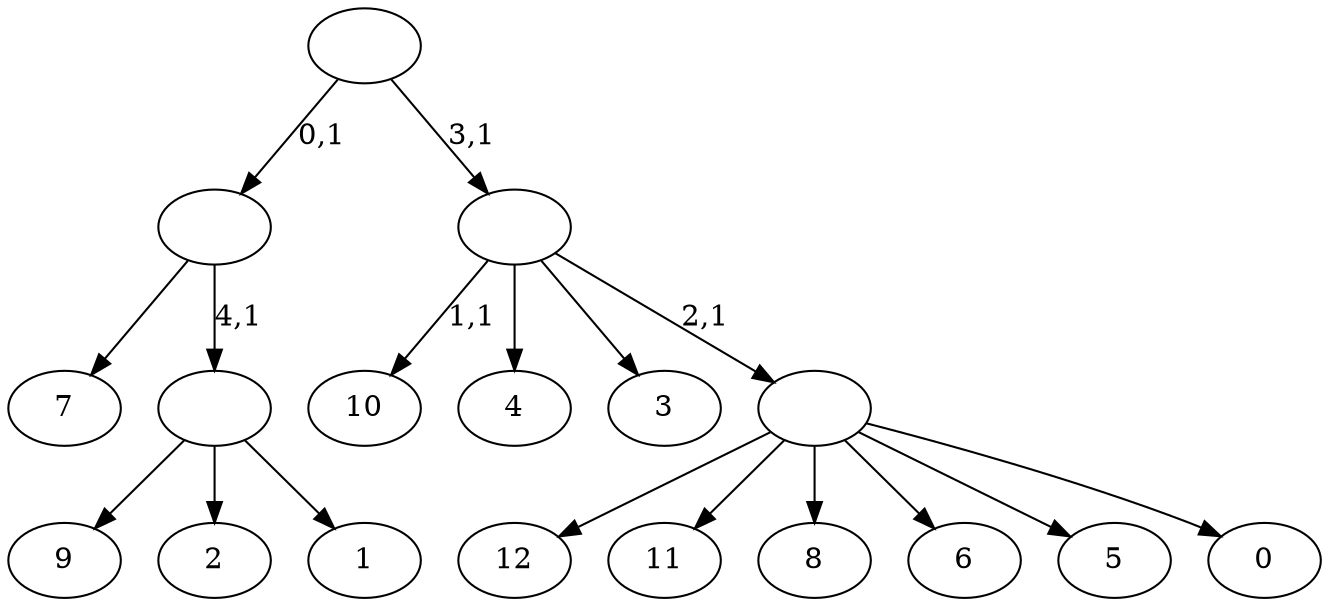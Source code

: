 digraph T {
	18 [label="12"]
	17 [label="11"]
	16 [label="10"]
	14 [label="9"]
	13 [label="8"]
	12 [label="7"]
	11 [label="6"]
	10 [label="5"]
	9 [label="4"]
	8 [label="3"]
	7 [label="2"]
	6 [label="1"]
	5 [label=""]
	4 [label=""]
	3 [label="0"]
	2 [label=""]
	1 [label=""]
	0 [label=""]
	5 -> 14 [label=""]
	5 -> 7 [label=""]
	5 -> 6 [label=""]
	4 -> 12 [label=""]
	4 -> 5 [label="4,1"]
	2 -> 18 [label=""]
	2 -> 17 [label=""]
	2 -> 13 [label=""]
	2 -> 11 [label=""]
	2 -> 10 [label=""]
	2 -> 3 [label=""]
	1 -> 16 [label="1,1"]
	1 -> 9 [label=""]
	1 -> 8 [label=""]
	1 -> 2 [label="2,1"]
	0 -> 4 [label="0,1"]
	0 -> 1 [label="3,1"]
}
